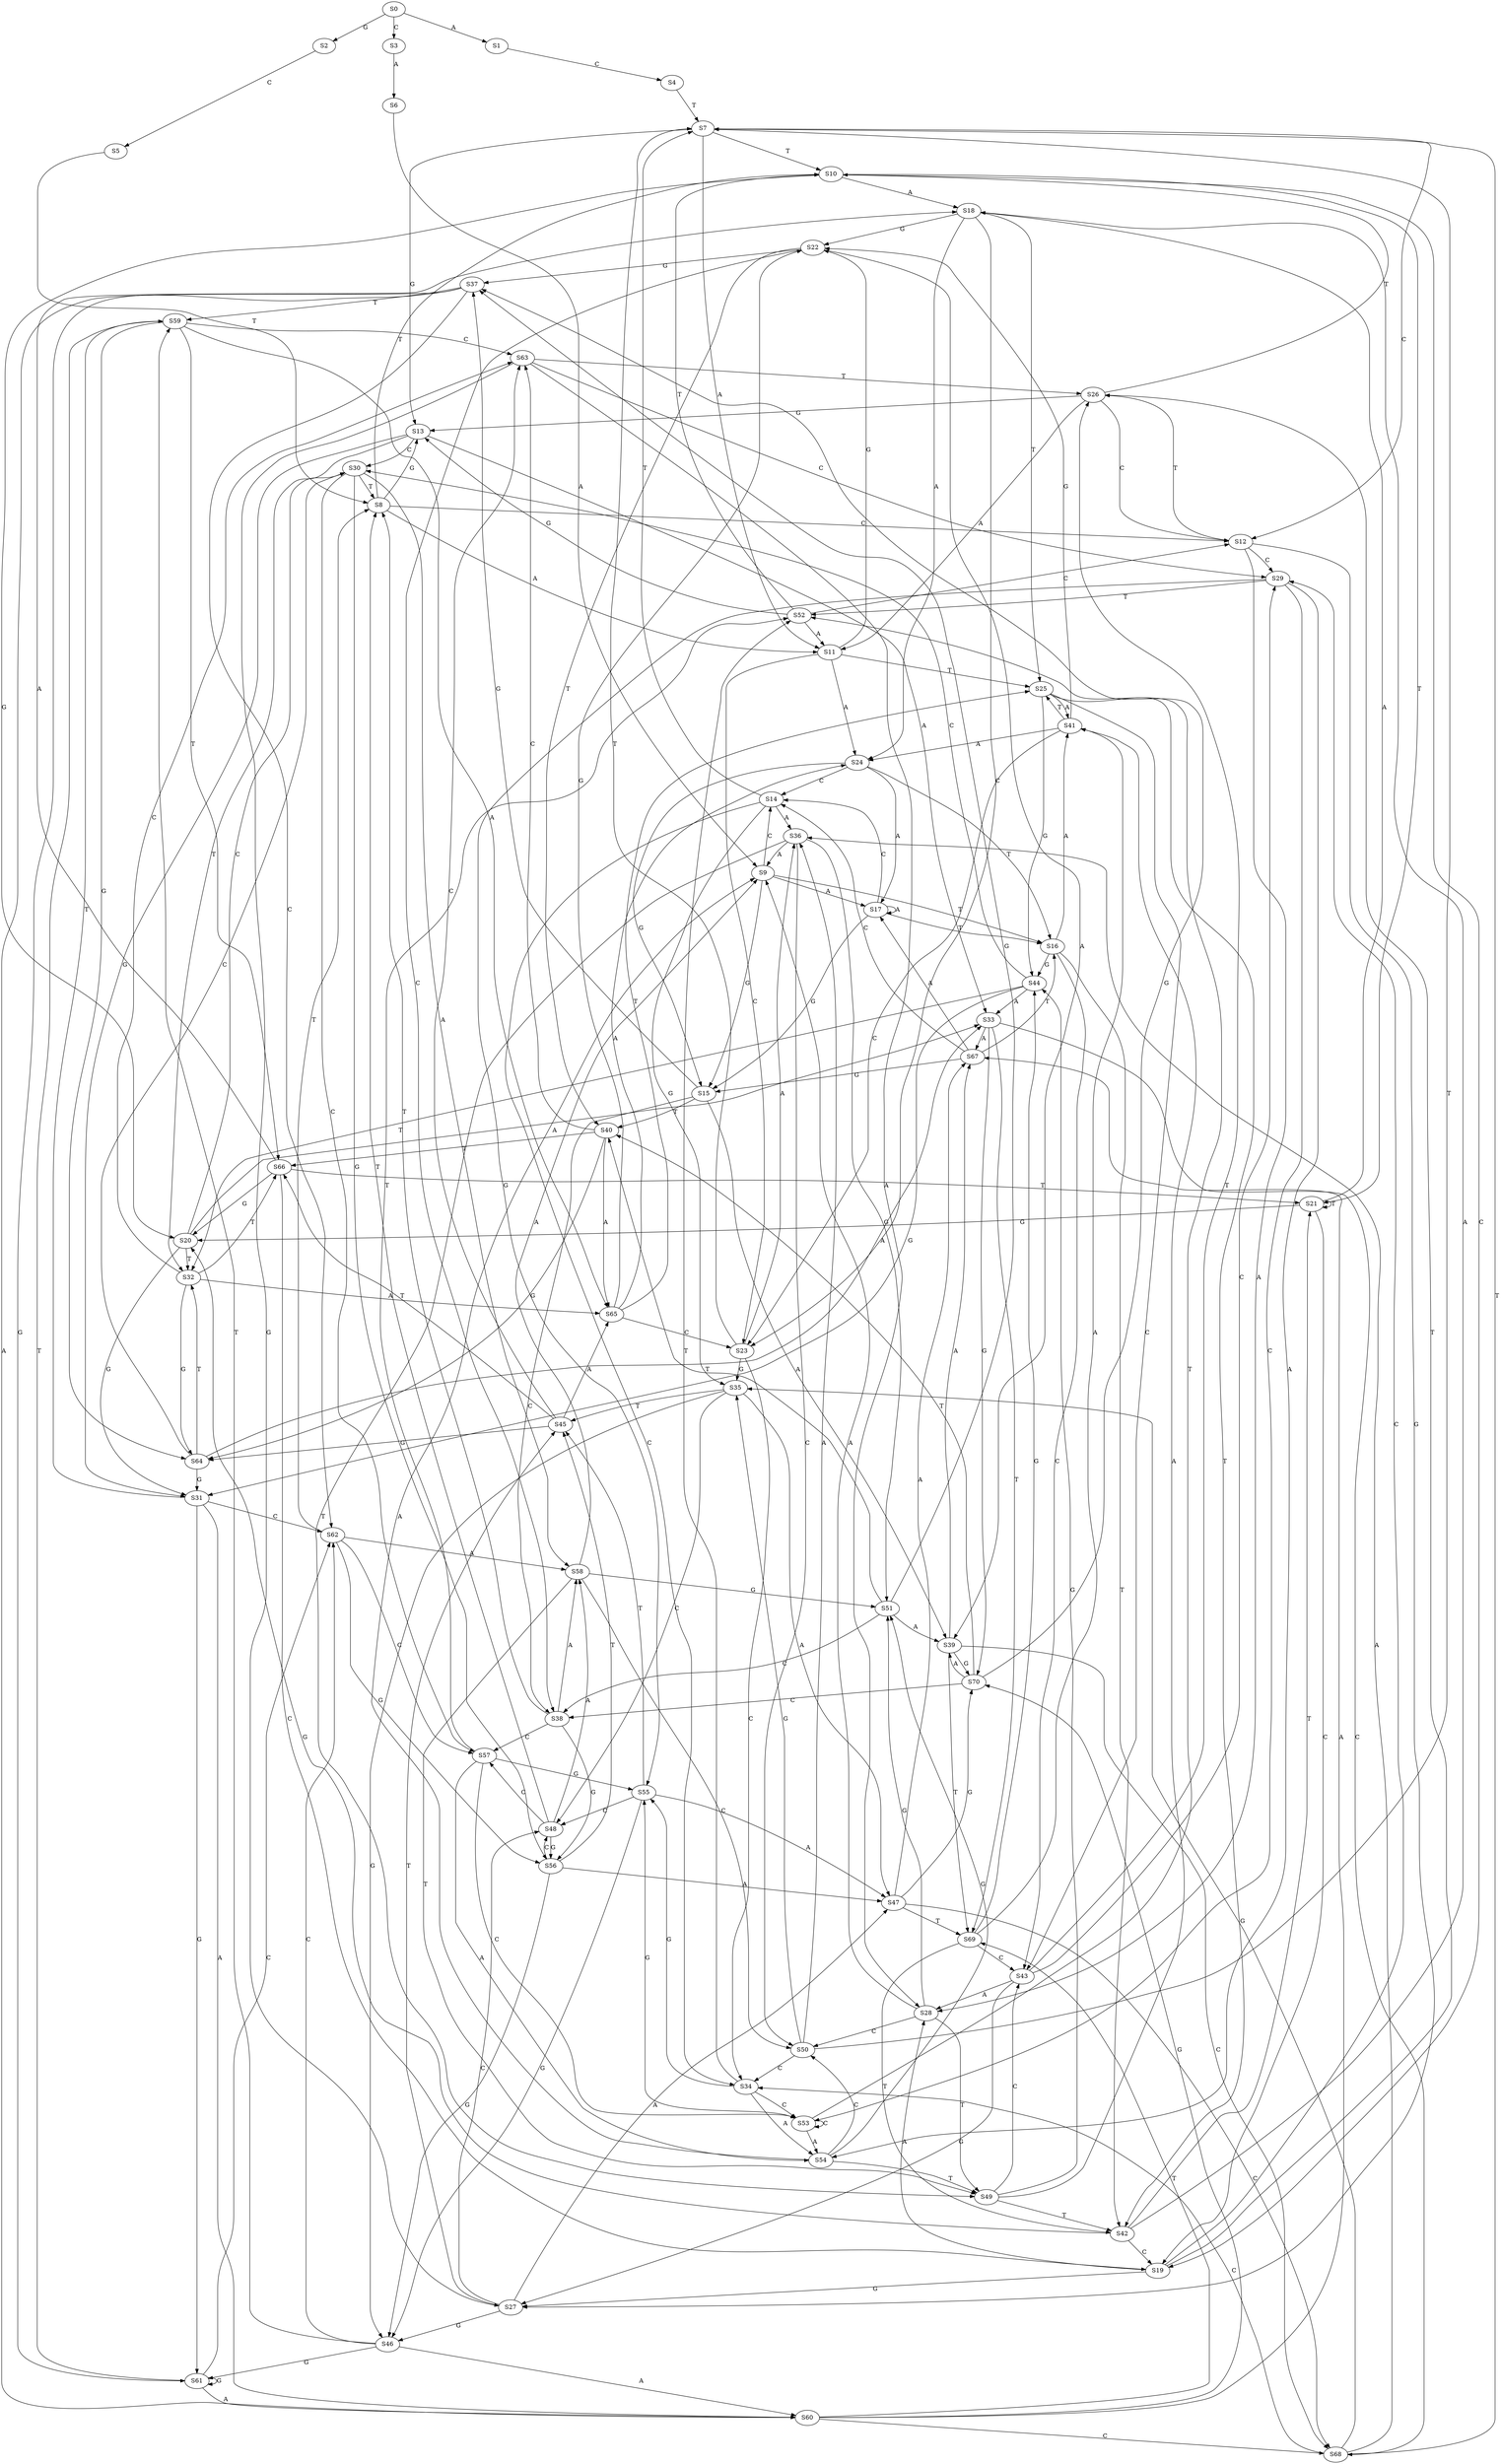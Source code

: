 strict digraph  {
	S0 -> S1 [ label = A ];
	S0 -> S2 [ label = G ];
	S0 -> S3 [ label = C ];
	S1 -> S4 [ label = C ];
	S2 -> S5 [ label = C ];
	S3 -> S6 [ label = A ];
	S4 -> S7 [ label = T ];
	S5 -> S8 [ label = T ];
	S6 -> S9 [ label = A ];
	S7 -> S10 [ label = T ];
	S7 -> S11 [ label = A ];
	S7 -> S12 [ label = C ];
	S7 -> S13 [ label = G ];
	S8 -> S10 [ label = T ];
	S8 -> S11 [ label = A ];
	S8 -> S12 [ label = C ];
	S8 -> S13 [ label = G ];
	S9 -> S14 [ label = C ];
	S9 -> S15 [ label = G ];
	S9 -> S16 [ label = T ];
	S9 -> S17 [ label = A ];
	S10 -> S18 [ label = A ];
	S10 -> S19 [ label = C ];
	S10 -> S20 [ label = G ];
	S10 -> S21 [ label = T ];
	S11 -> S22 [ label = G ];
	S11 -> S23 [ label = C ];
	S11 -> S24 [ label = A ];
	S11 -> S25 [ label = T ];
	S12 -> S26 [ label = T ];
	S12 -> S27 [ label = G ];
	S12 -> S28 [ label = A ];
	S12 -> S29 [ label = C ];
	S13 -> S30 [ label = C ];
	S13 -> S31 [ label = G ];
	S13 -> S32 [ label = T ];
	S13 -> S33 [ label = A ];
	S14 -> S34 [ label = C ];
	S14 -> S35 [ label = G ];
	S14 -> S36 [ label = A ];
	S14 -> S7 [ label = T ];
	S15 -> S37 [ label = G ];
	S15 -> S38 [ label = C ];
	S15 -> S39 [ label = A ];
	S15 -> S40 [ label = T ];
	S16 -> S41 [ label = A ];
	S16 -> S42 [ label = T ];
	S16 -> S43 [ label = C ];
	S16 -> S44 [ label = G ];
	S17 -> S14 [ label = C ];
	S17 -> S17 [ label = A ];
	S17 -> S16 [ label = T ];
	S17 -> S15 [ label = G ];
	S18 -> S22 [ label = G ];
	S18 -> S24 [ label = A ];
	S18 -> S23 [ label = C ];
	S18 -> S25 [ label = T ];
	S19 -> S26 [ label = T ];
	S19 -> S28 [ label = A ];
	S19 -> S27 [ label = G ];
	S19 -> S29 [ label = C ];
	S20 -> S32 [ label = T ];
	S20 -> S33 [ label = A ];
	S20 -> S31 [ label = G ];
	S20 -> S30 [ label = C ];
	S21 -> S18 [ label = A ];
	S21 -> S21 [ label = T ];
	S21 -> S19 [ label = C ];
	S21 -> S20 [ label = G ];
	S22 -> S38 [ label = C ];
	S22 -> S39 [ label = A ];
	S22 -> S37 [ label = G ];
	S22 -> S40 [ label = T ];
	S23 -> S7 [ label = T ];
	S23 -> S36 [ label = A ];
	S23 -> S35 [ label = G ];
	S23 -> S34 [ label = C ];
	S24 -> S15 [ label = G ];
	S24 -> S14 [ label = C ];
	S24 -> S16 [ label = T ];
	S24 -> S17 [ label = A ];
	S25 -> S41 [ label = A ];
	S25 -> S43 [ label = C ];
	S25 -> S42 [ label = T ];
	S25 -> S44 [ label = G ];
	S26 -> S13 [ label = G ];
	S26 -> S12 [ label = C ];
	S26 -> S11 [ label = A ];
	S26 -> S10 [ label = T ];
	S27 -> S45 [ label = T ];
	S27 -> S46 [ label = G ];
	S27 -> S47 [ label = A ];
	S27 -> S48 [ label = C ];
	S28 -> S49 [ label = T ];
	S28 -> S50 [ label = C ];
	S28 -> S9 [ label = A ];
	S28 -> S51 [ label = G ];
	S29 -> S52 [ label = T ];
	S29 -> S53 [ label = C ];
	S29 -> S54 [ label = A ];
	S29 -> S55 [ label = G ];
	S30 -> S8 [ label = T ];
	S30 -> S56 [ label = G ];
	S30 -> S57 [ label = C ];
	S30 -> S58 [ label = A ];
	S31 -> S59 [ label = T ];
	S31 -> S60 [ label = A ];
	S31 -> S61 [ label = G ];
	S31 -> S62 [ label = C ];
	S32 -> S63 [ label = C ];
	S32 -> S64 [ label = G ];
	S32 -> S65 [ label = A ];
	S32 -> S66 [ label = T ];
	S33 -> S67 [ label = A ];
	S33 -> S68 [ label = C ];
	S33 -> S69 [ label = T ];
	S33 -> S70 [ label = G ];
	S34 -> S54 [ label = A ];
	S34 -> S55 [ label = G ];
	S34 -> S52 [ label = T ];
	S34 -> S53 [ label = C ];
	S35 -> S48 [ label = C ];
	S35 -> S47 [ label = A ];
	S35 -> S45 [ label = T ];
	S35 -> S46 [ label = G ];
	S36 -> S51 [ label = G ];
	S36 -> S49 [ label = T ];
	S36 -> S9 [ label = A ];
	S36 -> S50 [ label = C ];
	S37 -> S60 [ label = A ];
	S37 -> S62 [ label = C ];
	S37 -> S59 [ label = T ];
	S37 -> S61 [ label = G ];
	S38 -> S56 [ label = G ];
	S38 -> S57 [ label = C ];
	S38 -> S58 [ label = A ];
	S38 -> S8 [ label = T ];
	S39 -> S67 [ label = A ];
	S39 -> S68 [ label = C ];
	S39 -> S70 [ label = G ];
	S39 -> S69 [ label = T ];
	S40 -> S63 [ label = C ];
	S40 -> S65 [ label = A ];
	S40 -> S64 [ label = G ];
	S40 -> S66 [ label = T ];
	S41 -> S22 [ label = G ];
	S41 -> S23 [ label = C ];
	S41 -> S24 [ label = A ];
	S41 -> S25 [ label = T ];
	S42 -> S20 [ label = G ];
	S42 -> S21 [ label = T ];
	S42 -> S18 [ label = A ];
	S42 -> S19 [ label = C ];
	S43 -> S27 [ label = G ];
	S43 -> S28 [ label = A ];
	S43 -> S26 [ label = T ];
	S43 -> S29 [ label = C ];
	S44 -> S33 [ label = A ];
	S44 -> S31 [ label = G ];
	S44 -> S32 [ label = T ];
	S44 -> S30 [ label = C ];
	S45 -> S63 [ label = C ];
	S45 -> S66 [ label = T ];
	S45 -> S65 [ label = A ];
	S45 -> S64 [ label = G ];
	S46 -> S59 [ label = T ];
	S46 -> S61 [ label = G ];
	S46 -> S60 [ label = A ];
	S46 -> S62 [ label = C ];
	S47 -> S70 [ label = G ];
	S47 -> S68 [ label = C ];
	S47 -> S67 [ label = A ];
	S47 -> S69 [ label = T ];
	S48 -> S8 [ label = T ];
	S48 -> S58 [ label = A ];
	S48 -> S57 [ label = C ];
	S48 -> S56 [ label = G ];
	S49 -> S42 [ label = T ];
	S49 -> S44 [ label = G ];
	S49 -> S43 [ label = C ];
	S49 -> S41 [ label = A ];
	S50 -> S35 [ label = G ];
	S50 -> S34 [ label = C ];
	S50 -> S7 [ label = T ];
	S50 -> S36 [ label = A ];
	S51 -> S37 [ label = G ];
	S51 -> S39 [ label = A ];
	S51 -> S40 [ label = T ];
	S51 -> S38 [ label = C ];
	S52 -> S11 [ label = A ];
	S52 -> S12 [ label = C ];
	S52 -> S10 [ label = T ];
	S52 -> S13 [ label = G ];
	S53 -> S55 [ label = G ];
	S53 -> S53 [ label = C ];
	S53 -> S54 [ label = A ];
	S53 -> S52 [ label = T ];
	S54 -> S50 [ label = C ];
	S54 -> S49 [ label = T ];
	S54 -> S51 [ label = G ];
	S54 -> S9 [ label = A ];
	S55 -> S47 [ label = A ];
	S55 -> S45 [ label = T ];
	S55 -> S48 [ label = C ];
	S55 -> S46 [ label = G ];
	S56 -> S46 [ label = G ];
	S56 -> S48 [ label = C ];
	S56 -> S47 [ label = A ];
	S56 -> S45 [ label = T ];
	S57 -> S53 [ label = C ];
	S57 -> S55 [ label = G ];
	S57 -> S52 [ label = T ];
	S57 -> S54 [ label = A ];
	S58 -> S50 [ label = C ];
	S58 -> S9 [ label = A ];
	S58 -> S51 [ label = G ];
	S58 -> S49 [ label = T ];
	S59 -> S65 [ label = A ];
	S59 -> S64 [ label = G ];
	S59 -> S63 [ label = C ];
	S59 -> S66 [ label = T ];
	S60 -> S68 [ label = C ];
	S60 -> S70 [ label = G ];
	S60 -> S69 [ label = T ];
	S60 -> S67 [ label = A ];
	S61 -> S59 [ label = T ];
	S61 -> S61 [ label = G ];
	S61 -> S60 [ label = A ];
	S61 -> S62 [ label = C ];
	S62 -> S56 [ label = G ];
	S62 -> S8 [ label = T ];
	S62 -> S57 [ label = C ];
	S62 -> S58 [ label = A ];
	S63 -> S29 [ label = C ];
	S63 -> S27 [ label = G ];
	S63 -> S28 [ label = A ];
	S63 -> S26 [ label = T ];
	S64 -> S32 [ label = T ];
	S64 -> S33 [ label = A ];
	S64 -> S31 [ label = G ];
	S64 -> S30 [ label = C ];
	S65 -> S22 [ label = G ];
	S65 -> S23 [ label = C ];
	S65 -> S24 [ label = A ];
	S65 -> S25 [ label = T ];
	S66 -> S20 [ label = G ];
	S66 -> S21 [ label = T ];
	S66 -> S18 [ label = A ];
	S66 -> S19 [ label = C ];
	S67 -> S15 [ label = G ];
	S67 -> S14 [ label = C ];
	S67 -> S17 [ label = A ];
	S67 -> S16 [ label = T ];
	S68 -> S35 [ label = G ];
	S68 -> S7 [ label = T ];
	S68 -> S36 [ label = A ];
	S68 -> S34 [ label = C ];
	S69 -> S43 [ label = C ];
	S69 -> S42 [ label = T ];
	S69 -> S41 [ label = A ];
	S69 -> S44 [ label = G ];
	S70 -> S39 [ label = A ];
	S70 -> S40 [ label = T ];
	S70 -> S38 [ label = C ];
	S70 -> S37 [ label = G ];
}
